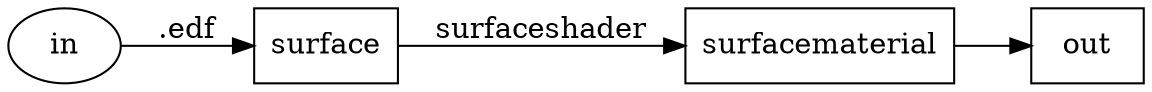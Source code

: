 digraph {
  rankdir = LR;
    NG_convert_EDF_material_surfacematerial [label= "surfacematerial"];
    NG_convert_EDF_material_surfacematerial[shape = box];
    NG_convert_EDF_material_surfacematerial ->     NG_convert_EDF_material_out;
    NG_convert_EDF_material_out [label= "out"];
    NG_convert_EDF_material_out[shape = box]; 
    NG_convert_EDF_material_surface [label= "surface"];
    NG_convert_EDF_material_surface[shape = box];
    NG_convert_EDF_material_surface ->     NG_convert_EDF_material_surfacematerial [label= "surfaceshader"];
    NG_convert_EDF_material_surfacematerial [label= "surfacematerial"];
    NG_convert_EDF_material_surfacematerial[shape = box]; 
    NG_convert_EDF_material_inINT [label="in"];
    NG_convert_EDF_material_inINT [shape = ellipse];
    NG_convert_EDF_material_surface [label="surface"];
    NG_convert_EDF_material_inINT -> NG_convert_EDF_material_surface [label=".edf"];
}
